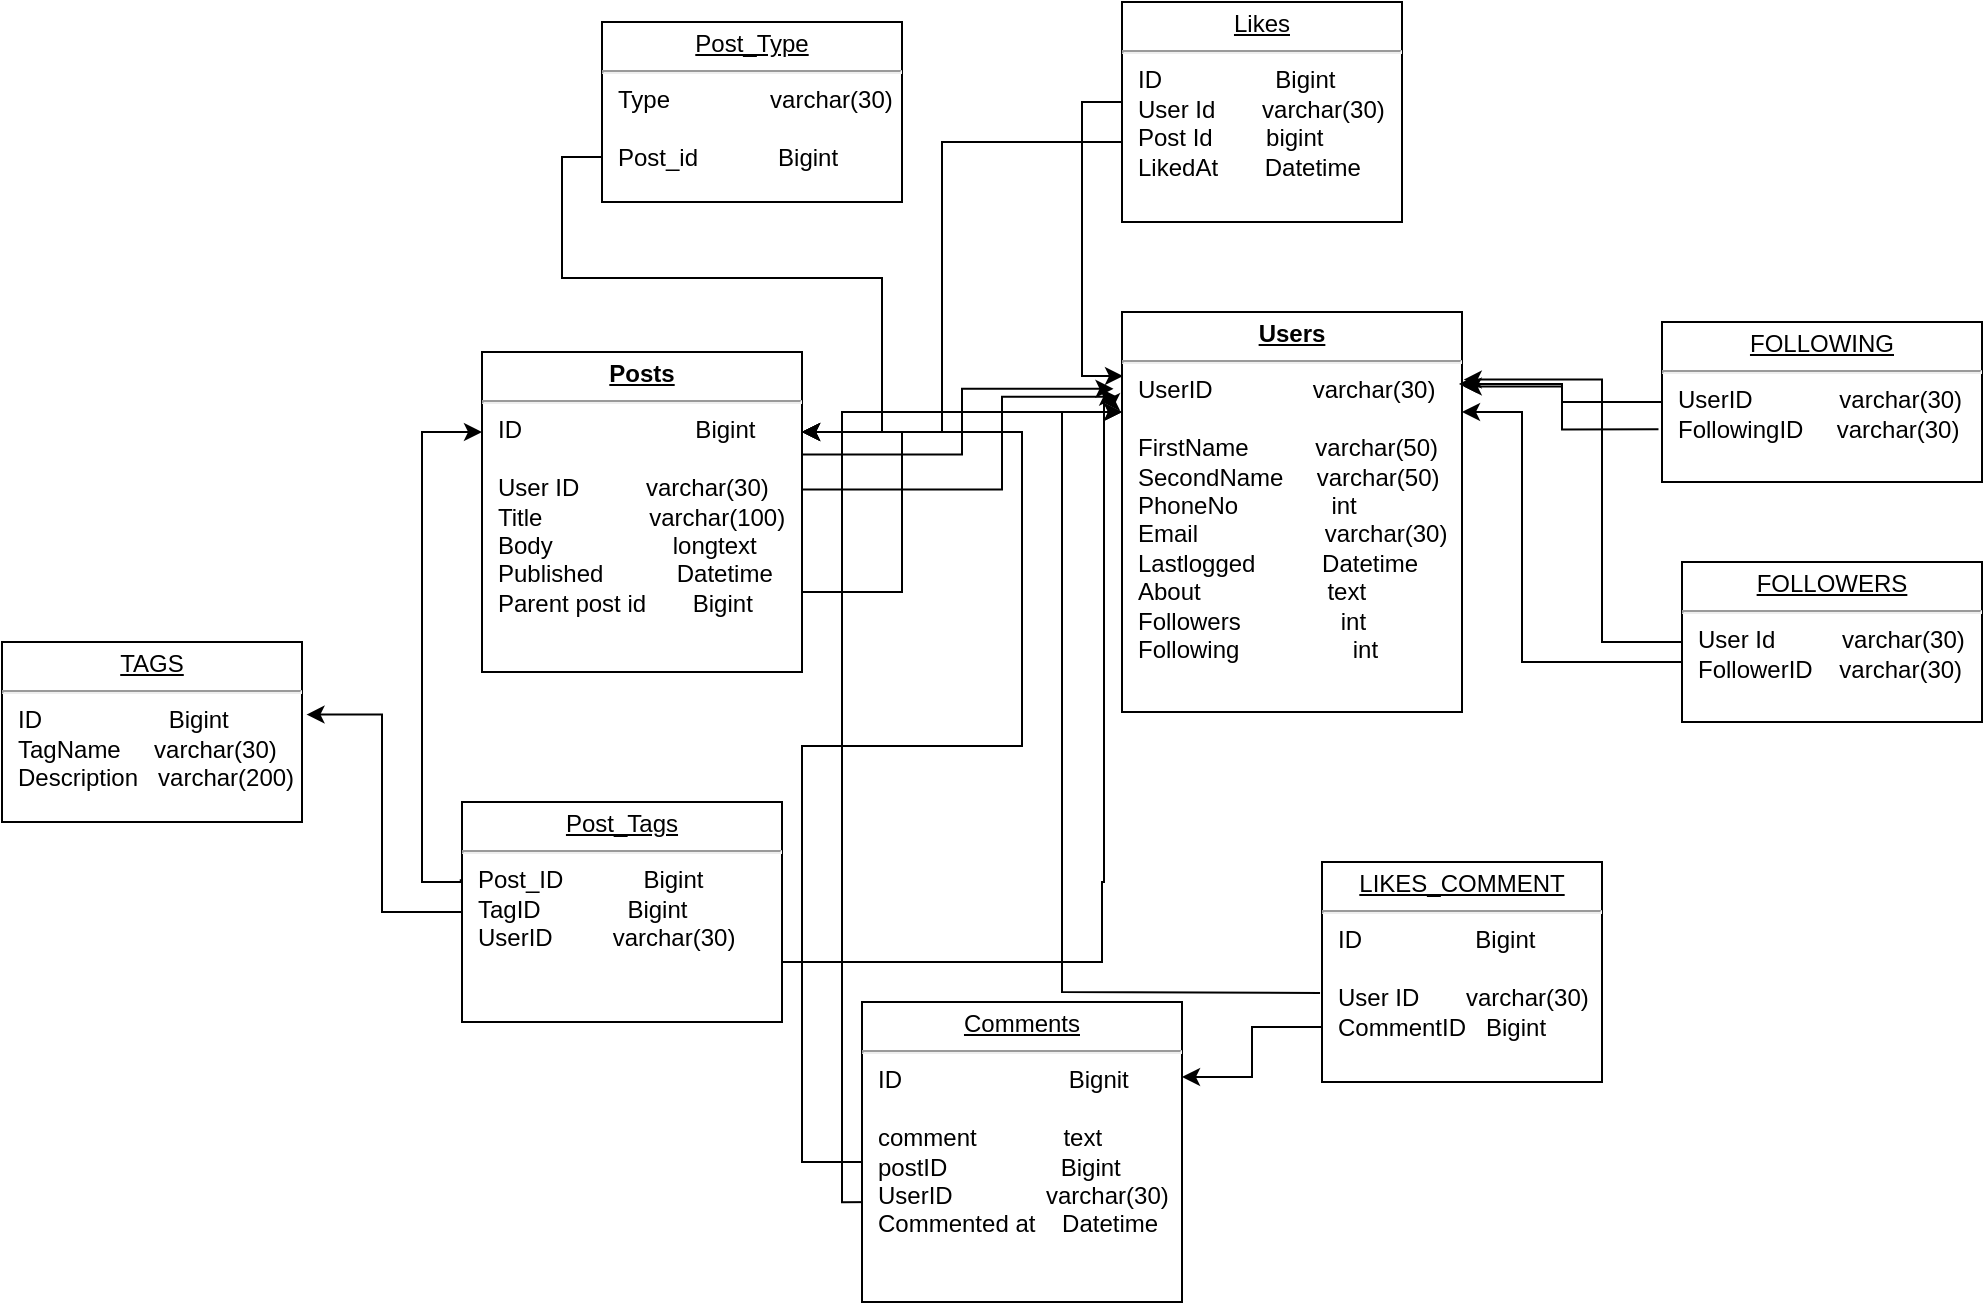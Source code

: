 <mxfile version="21.4.0" type="github">
  <diagram name="Page-1" id="a7904f86-f2b4-8e86-fa97-74104820619b">
    <mxGraphModel dx="690" dy="443" grid="1" gridSize="10" guides="1" tooltips="1" connect="1" arrows="1" fold="1" page="1" pageScale="1" pageWidth="1100" pageHeight="850" background="none" math="0" shadow="0">
      <root>
        <mxCell id="0" />
        <mxCell id="1" parent="0" />
        <mxCell id="QO4GaV0zmRipX5sZa9yT-32" style="edgeStyle=orthogonalEdgeStyle;rounded=0;orthogonalLoop=1;jettySize=auto;html=1;exitX=0;exitY=0.5;exitDx=0;exitDy=0;entryX=1;entryY=0.25;entryDx=0;entryDy=0;" edge="1" parent="1" source="24794b860abc3c2d-24" target="QO4GaV0zmRipX5sZa9yT-4">
          <mxGeometry relative="1" as="geometry">
            <Array as="points">
              <mxPoint x="950" y="750" />
              <mxPoint x="920" y="750" />
              <mxPoint x="920" y="542" />
              <mxPoint x="1030" y="542" />
              <mxPoint x="1030" y="385" />
            </Array>
          </mxGeometry>
        </mxCell>
        <mxCell id="QO4GaV0zmRipX5sZa9yT-34" style="edgeStyle=orthogonalEdgeStyle;rounded=0;orthogonalLoop=1;jettySize=auto;html=1;entryX=0;entryY=0.25;entryDx=0;entryDy=0;exitX=0.063;exitY=0.667;exitDx=0;exitDy=0;exitPerimeter=0;" edge="1" parent="1" source="24794b860abc3c2d-24" target="24794b860abc3c2d-29">
          <mxGeometry relative="1" as="geometry">
            <mxPoint x="940" y="770" as="sourcePoint" />
            <Array as="points">
              <mxPoint x="940" y="770" />
              <mxPoint x="940" y="375" />
            </Array>
          </mxGeometry>
        </mxCell>
        <mxCell id="24794b860abc3c2d-24" value="&lt;p style=&quot;margin: 0px ; margin-top: 4px ; text-align: center ; text-decoration: underline&quot;&gt;Comments&lt;/p&gt;&lt;hr&gt;&lt;p style=&quot;margin: 0px ; margin-left: 8px&quot;&gt;ID&amp;nbsp; &amp;nbsp; &amp;nbsp; &amp;nbsp; &amp;nbsp; &amp;nbsp; &amp;nbsp; &amp;nbsp; &amp;nbsp; &amp;nbsp; &amp;nbsp; &amp;nbsp; &amp;nbsp;Bignit&lt;/p&gt;&lt;p style=&quot;margin: 0px ; margin-left: 8px&quot;&gt;&lt;br&gt;&lt;/p&gt;&lt;p style=&quot;margin: 0px ; margin-left: 8px&quot;&gt;comment&amp;nbsp; &amp;nbsp; &amp;nbsp; &amp;nbsp; &amp;nbsp; &amp;nbsp; &amp;nbsp;text&lt;/p&gt;&lt;p style=&quot;margin: 0px ; margin-left: 8px&quot;&gt;postID&amp;nbsp; &amp;nbsp; &amp;nbsp; &amp;nbsp; &amp;nbsp; &amp;nbsp; &amp;nbsp; &amp;nbsp; &amp;nbsp;Bigint&lt;/p&gt;&lt;p style=&quot;margin: 0px ; margin-left: 8px&quot;&gt;UserID&amp;nbsp; &amp;nbsp; &amp;nbsp; &amp;nbsp; &amp;nbsp; &amp;nbsp; &amp;nbsp; varchar(30)&lt;/p&gt;&lt;p style=&quot;margin: 0px ; margin-left: 8px&quot;&gt;&lt;span style=&quot;background-color: initial;&quot;&gt;Commented at&amp;nbsp; &amp;nbsp; Datetime&lt;/span&gt;&lt;/p&gt;" style="verticalAlign=top;align=left;overflow=fill;fontSize=12;fontFamily=Helvetica;html=1;rounded=0;shadow=0;comic=0;labelBackgroundColor=none;strokeWidth=1" parent="1" vertex="1">
          <mxGeometry x="950" y="670" width="160" height="150" as="geometry" />
        </mxCell>
        <mxCell id="QO4GaV0zmRipX5sZa9yT-24" style="edgeStyle=orthogonalEdgeStyle;rounded=0;orthogonalLoop=1;jettySize=auto;html=1;exitX=0;exitY=0.75;exitDx=0;exitDy=0;entryX=1;entryY=0.25;entryDx=0;entryDy=0;" edge="1" parent="1" source="24794b860abc3c2d-26" target="QO4GaV0zmRipX5sZa9yT-4">
          <mxGeometry relative="1" as="geometry">
            <Array as="points">
              <mxPoint x="800" y="248" />
              <mxPoint x="800" y="308" />
              <mxPoint x="960" y="308" />
              <mxPoint x="960" y="385" />
            </Array>
          </mxGeometry>
        </mxCell>
        <mxCell id="24794b860abc3c2d-26" value="&lt;p style=&quot;margin: 0px ; margin-top: 4px ; text-align: center ; text-decoration: underline&quot;&gt;Post_Type&lt;/p&gt;&lt;hr&gt;&lt;p style=&quot;margin: 0px ; margin-left: 8px&quot;&gt;Type&amp;nbsp; &amp;nbsp; &amp;nbsp; &amp;nbsp; &amp;nbsp; &amp;nbsp; &amp;nbsp; &amp;nbsp;varchar(30)&lt;/p&gt;&lt;p style=&quot;margin: 0px ; margin-left: 8px&quot;&gt;&lt;br&gt;&lt;/p&gt;&lt;p style=&quot;margin: 0px ; margin-left: 8px&quot;&gt;Post_id&amp;nbsp; &amp;nbsp; &amp;nbsp; &amp;nbsp; &amp;nbsp; &amp;nbsp; Bigint&lt;/p&gt;" style="verticalAlign=top;align=left;overflow=fill;fontSize=12;fontFamily=Helvetica;html=1;rounded=0;shadow=0;comic=0;labelBackgroundColor=none;strokeWidth=1" parent="1" vertex="1">
          <mxGeometry x="820" y="180" width="150" height="90" as="geometry" />
        </mxCell>
        <mxCell id="24794b860abc3c2d-29" value="&lt;p style=&quot;margin: 0px ; margin-top: 4px ; text-align: center ; text-decoration: underline&quot;&gt;&lt;b&gt;Users&lt;/b&gt;&lt;/p&gt;&lt;hr&gt;&lt;p style=&quot;margin: 0px ; margin-left: 8px&quot;&gt;UserID&amp;nbsp; &amp;nbsp; &amp;nbsp; &amp;nbsp; &amp;nbsp; &amp;nbsp; &amp;nbsp; &amp;nbsp;varchar(30)&lt;/p&gt;&lt;p style=&quot;margin: 0px ; margin-left: 8px&quot;&gt;&lt;br&gt;&lt;/p&gt;&lt;p style=&quot;margin: 0px ; margin-left: 8px&quot;&gt;FirstName&amp;nbsp; &amp;nbsp; &amp;nbsp; &amp;nbsp; &amp;nbsp; varchar(50)&lt;/p&gt;&lt;p style=&quot;margin: 0px ; margin-left: 8px&quot;&gt;SecondName&amp;nbsp; &amp;nbsp; &amp;nbsp;varchar(50)&lt;/p&gt;&lt;p style=&quot;margin: 0px ; margin-left: 8px&quot;&gt;PhoneNo&amp;nbsp; &amp;nbsp; &amp;nbsp; &amp;nbsp; &amp;nbsp; &amp;nbsp; &amp;nbsp; int&lt;/p&gt;&lt;p style=&quot;margin: 0px ; margin-left: 8px&quot;&gt;Email&amp;nbsp; &amp;nbsp; &amp;nbsp; &amp;nbsp; &amp;nbsp; &amp;nbsp; &amp;nbsp; &amp;nbsp;&lt;span style=&quot;background-color: initial;&quot;&gt;&amp;nbsp; &amp;nbsp;&lt;/span&gt;&lt;span style=&quot;background-color: initial;&quot;&gt;&amp;nbsp;varchar(30)&lt;/span&gt;&lt;/p&gt;&lt;p style=&quot;margin: 0px ; margin-left: 8px&quot;&gt;Lastlogged&amp;nbsp; &amp;nbsp; &amp;nbsp; &amp;nbsp; &amp;nbsp; Datetime&lt;/p&gt;&lt;p style=&quot;margin: 0px ; margin-left: 8px&quot;&gt;About&amp;nbsp; &amp;nbsp; &amp;nbsp; &amp;nbsp; &amp;nbsp; &amp;nbsp; &amp;nbsp; &amp;nbsp; &amp;nbsp; &amp;nbsp;text&lt;/p&gt;&lt;p style=&quot;margin: 0px ; margin-left: 8px&quot;&gt;&lt;span style=&quot;background-color: initial;&quot;&gt;Followers&amp;nbsp; &amp;nbsp; &amp;nbsp; &amp;nbsp; &amp;nbsp; &amp;nbsp; &amp;nbsp; &amp;nbsp;int&lt;/span&gt;&lt;/p&gt;&lt;p style=&quot;margin: 0px ; margin-left: 8px&quot;&gt;&lt;span style=&quot;background-color: initial;&quot;&gt;Following&amp;nbsp; &amp;nbsp; &amp;nbsp; &amp;nbsp; &amp;nbsp; &amp;nbsp; &amp;nbsp; &amp;nbsp; &amp;nbsp;int&lt;/span&gt;&lt;/p&gt;&lt;p style=&quot;margin: 0px ; margin-left: 8px&quot;&gt;&lt;br&gt;&lt;/p&gt;&lt;p style=&quot;margin: 0px ; margin-left: 8px&quot;&gt;&lt;br&gt;&lt;/p&gt;" style="verticalAlign=top;align=left;overflow=fill;fontSize=12;fontFamily=Helvetica;html=1;rounded=0;shadow=0;comic=0;labelBackgroundColor=none;strokeWidth=1" parent="1" vertex="1">
          <mxGeometry x="1080" y="325" width="170" height="200" as="geometry" />
        </mxCell>
        <mxCell id="QO4GaV0zmRipX5sZa9yT-20" style="edgeStyle=orthogonalEdgeStyle;rounded=0;orthogonalLoop=1;jettySize=auto;html=1;exitX=1.001;exitY=0.32;exitDx=0;exitDy=0;entryX=-0.025;entryY=0.192;entryDx=0;entryDy=0;entryPerimeter=0;exitPerimeter=0;" edge="1" parent="1" source="QO4GaV0zmRipX5sZa9yT-4" target="24794b860abc3c2d-29">
          <mxGeometry relative="1" as="geometry" />
        </mxCell>
        <mxCell id="QO4GaV0zmRipX5sZa9yT-38" style="edgeStyle=orthogonalEdgeStyle;rounded=0;orthogonalLoop=1;jettySize=auto;html=1;exitX=0.995;exitY=0.43;exitDx=0;exitDy=0;entryX=-0.014;entryY=0.212;entryDx=0;entryDy=0;entryPerimeter=0;exitPerimeter=0;" edge="1" parent="1" source="QO4GaV0zmRipX5sZa9yT-4" target="24794b860abc3c2d-29">
          <mxGeometry relative="1" as="geometry">
            <Array as="points">
              <mxPoint x="1020" y="414" />
              <mxPoint x="1020" y="367" />
            </Array>
          </mxGeometry>
        </mxCell>
        <mxCell id="QO4GaV0zmRipX5sZa9yT-4" value="&lt;p style=&quot;margin: 0px ; margin-top: 4px ; text-align: center ; text-decoration: underline&quot;&gt;&lt;b&gt;Posts&lt;/b&gt;&lt;/p&gt;&lt;hr&gt;&lt;p style=&quot;margin: 0px ; margin-left: 8px&quot;&gt;ID&amp;nbsp; &amp;nbsp; &amp;nbsp; &amp;nbsp; &amp;nbsp; &amp;nbsp; &amp;nbsp; &amp;nbsp; &amp;nbsp; &amp;nbsp; &amp;nbsp; &amp;nbsp; &amp;nbsp; Bigint&lt;/p&gt;&lt;p style=&quot;margin: 0px ; margin-left: 8px&quot;&gt;&lt;br&gt;User ID&amp;nbsp; &amp;nbsp; &amp;nbsp; &amp;nbsp; &amp;nbsp; varchar(30)&lt;br&gt;Title&amp;nbsp; &amp;nbsp; &amp;nbsp; &amp;nbsp; &amp;nbsp; &amp;nbsp; &amp;nbsp; &amp;nbsp; varchar(100)&lt;/p&gt;&lt;p style=&quot;margin: 0px ; margin-left: 8px&quot;&gt;Body&amp;nbsp; &amp;nbsp; &amp;nbsp; &amp;nbsp; &amp;nbsp; &amp;nbsp; &amp;nbsp; &amp;nbsp; &amp;nbsp; longtext&lt;/p&gt;&lt;p style=&quot;margin: 0px ; margin-left: 8px&quot;&gt;Published&amp;nbsp; &amp;nbsp; &amp;nbsp; &amp;nbsp; &amp;nbsp; &amp;nbsp;Datetime&lt;/p&gt;&lt;p style=&quot;margin: 0px ; margin-left: 8px&quot;&gt;Parent post id&amp;nbsp; &amp;nbsp; &amp;nbsp; &amp;nbsp;Bigint&amp;nbsp;&lt;/p&gt;&lt;p style=&quot;margin: 0px ; margin-left: 8px&quot;&gt;&lt;br&gt;&lt;/p&gt;" style="verticalAlign=top;align=left;overflow=fill;fontSize=12;fontFamily=Helvetica;html=1;rounded=0;shadow=0;comic=0;labelBackgroundColor=none;strokeWidth=1" vertex="1" parent="1">
          <mxGeometry x="760" y="345" width="160" height="160" as="geometry" />
        </mxCell>
        <mxCell id="QO4GaV0zmRipX5sZa9yT-35" style="edgeStyle=orthogonalEdgeStyle;rounded=0;orthogonalLoop=1;jettySize=auto;html=1;exitX=1;exitY=0.5;exitDx=0;exitDy=0;" edge="1" parent="1" source="QO4GaV0zmRipX5sZa9yT-7">
          <mxGeometry relative="1" as="geometry">
            <mxPoint x="1070" y="370" as="targetPoint" />
            <Array as="points">
              <mxPoint x="900" y="650" />
              <mxPoint x="1070" y="650" />
              <mxPoint x="1070" y="610" />
              <mxPoint x="1071" y="610" />
              <mxPoint x="1071" y="370" />
            </Array>
          </mxGeometry>
        </mxCell>
        <mxCell id="QO4GaV0zmRipX5sZa9yT-36" style="edgeStyle=orthogonalEdgeStyle;rounded=0;orthogonalLoop=1;jettySize=auto;html=1;exitX=0;exitY=0.5;exitDx=0;exitDy=0;entryX=1.015;entryY=0.403;entryDx=0;entryDy=0;entryPerimeter=0;" edge="1" parent="1" source="QO4GaV0zmRipX5sZa9yT-7" target="QO4GaV0zmRipX5sZa9yT-17">
          <mxGeometry relative="1" as="geometry" />
        </mxCell>
        <mxCell id="QO4GaV0zmRipX5sZa9yT-37" style="edgeStyle=orthogonalEdgeStyle;rounded=0;orthogonalLoop=1;jettySize=auto;html=1;exitX=-0.004;exitY=0.351;exitDx=0;exitDy=0;entryX=0;entryY=0.25;entryDx=0;entryDy=0;exitPerimeter=0;" edge="1" parent="1" source="QO4GaV0zmRipX5sZa9yT-7" target="QO4GaV0zmRipX5sZa9yT-4">
          <mxGeometry relative="1" as="geometry">
            <Array as="points">
              <mxPoint x="749" y="610" />
              <mxPoint x="730" y="610" />
              <mxPoint x="730" y="385" />
            </Array>
          </mxGeometry>
        </mxCell>
        <mxCell id="QO4GaV0zmRipX5sZa9yT-7" value="&lt;p style=&quot;margin: 0px ; margin-top: 4px ; text-align: center ; text-decoration: underline&quot;&gt;Post_Tags&lt;/p&gt;&lt;hr&gt;&lt;p style=&quot;margin: 0px ; margin-left: 8px&quot;&gt;Post_ID&amp;nbsp; &amp;nbsp; &amp;nbsp; &amp;nbsp; &amp;nbsp; &amp;nbsp; Bigint&lt;/p&gt;&lt;p style=&quot;margin: 0px ; margin-left: 8px&quot;&gt;TagID&amp;nbsp; &amp;nbsp; &amp;nbsp; &amp;nbsp; &amp;nbsp; &amp;nbsp; &amp;nbsp;Bigint&lt;/p&gt;&lt;p style=&quot;margin: 0px ; margin-left: 8px&quot;&gt;UserID&amp;nbsp; &amp;nbsp; &amp;nbsp; &amp;nbsp; &amp;nbsp;varchar(30)&lt;/p&gt;" style="verticalAlign=top;align=left;overflow=fill;fontSize=12;fontFamily=Helvetica;html=1;rounded=0;shadow=0;comic=0;labelBackgroundColor=none;strokeWidth=1" vertex="1" parent="1">
          <mxGeometry x="750" y="570" width="160" height="110" as="geometry" />
        </mxCell>
        <mxCell id="QO4GaV0zmRipX5sZa9yT-29" style="edgeStyle=orthogonalEdgeStyle;rounded=0;orthogonalLoop=1;jettySize=auto;html=1;exitX=0;exitY=0.5;exitDx=0;exitDy=0;entryX=1.005;entryY=0.169;entryDx=0;entryDy=0;entryPerimeter=0;" edge="1" parent="1" source="QO4GaV0zmRipX5sZa9yT-14" target="24794b860abc3c2d-29">
          <mxGeometry relative="1" as="geometry">
            <Array as="points">
              <mxPoint x="1320" y="490" />
              <mxPoint x="1320" y="359" />
            </Array>
          </mxGeometry>
        </mxCell>
        <mxCell id="QO4GaV0zmRipX5sZa9yT-30" style="edgeStyle=orthogonalEdgeStyle;rounded=0;orthogonalLoop=1;jettySize=auto;html=1;exitX=0;exitY=0.75;exitDx=0;exitDy=0;entryX=1;entryY=0.25;entryDx=0;entryDy=0;" edge="1" parent="1" source="QO4GaV0zmRipX5sZa9yT-14" target="24794b860abc3c2d-29">
          <mxGeometry relative="1" as="geometry">
            <Array as="points">
              <mxPoint x="1360" y="500" />
              <mxPoint x="1280" y="500" />
              <mxPoint x="1280" y="375" />
            </Array>
          </mxGeometry>
        </mxCell>
        <mxCell id="QO4GaV0zmRipX5sZa9yT-14" value="&lt;p style=&quot;margin: 0px ; margin-top: 4px ; text-align: center ; text-decoration: underline&quot;&gt;FOLLOWERS&lt;/p&gt;&lt;hr&gt;&lt;p style=&quot;margin: 0px ; margin-left: 8px&quot;&gt;User Id&amp;nbsp; &amp;nbsp; &amp;nbsp; &amp;nbsp; &amp;nbsp; varchar(30)&lt;/p&gt;&lt;p style=&quot;margin: 0px ; margin-left: 8px&quot;&gt;FollowerID&amp;nbsp; &amp;nbsp; varchar(30)&lt;/p&gt;&lt;p style=&quot;margin: 0px ; margin-left: 8px&quot;&gt;&lt;br&gt;&lt;/p&gt;" style="verticalAlign=top;align=left;overflow=fill;fontSize=12;fontFamily=Helvetica;html=1;rounded=0;shadow=0;comic=0;labelBackgroundColor=none;strokeWidth=1" vertex="1" parent="1">
          <mxGeometry x="1360" y="450" width="150" height="80" as="geometry" />
        </mxCell>
        <mxCell id="QO4GaV0zmRipX5sZa9yT-31" style="edgeStyle=orthogonalEdgeStyle;rounded=0;orthogonalLoop=1;jettySize=auto;html=1;exitX=0;exitY=0.75;exitDx=0;exitDy=0;entryX=1;entryY=0.25;entryDx=0;entryDy=0;" edge="1" parent="1" source="QO4GaV0zmRipX5sZa9yT-15" target="24794b860abc3c2d-24">
          <mxGeometry relative="1" as="geometry" />
        </mxCell>
        <mxCell id="QO4GaV0zmRipX5sZa9yT-33" style="edgeStyle=orthogonalEdgeStyle;rounded=0;orthogonalLoop=1;jettySize=auto;html=1;exitX=-0.007;exitY=0.595;exitDx=0;exitDy=0;entryX=0;entryY=0.25;entryDx=0;entryDy=0;exitPerimeter=0;" edge="1" parent="1" source="QO4GaV0zmRipX5sZa9yT-15" target="24794b860abc3c2d-29">
          <mxGeometry relative="1" as="geometry">
            <Array as="points">
              <mxPoint x="1180" y="665" />
              <mxPoint x="1050" y="665" />
              <mxPoint x="1050" y="375" />
            </Array>
          </mxGeometry>
        </mxCell>
        <mxCell id="QO4GaV0zmRipX5sZa9yT-15" value="&lt;p style=&quot;margin: 0px ; margin-top: 4px ; text-align: center ; text-decoration: underline&quot;&gt;LIKES_COMMENT&lt;/p&gt;&lt;hr&gt;&lt;p style=&quot;margin: 0px ; margin-left: 8px&quot;&gt;ID&amp;nbsp; &amp;nbsp; &amp;nbsp; &amp;nbsp; &amp;nbsp; &amp;nbsp; &amp;nbsp; &amp;nbsp; &amp;nbsp;Bigint&lt;/p&gt;&lt;p style=&quot;margin: 0px ; margin-left: 8px&quot;&gt;&lt;br&gt;&lt;/p&gt;&lt;p style=&quot;margin: 0px ; margin-left: 8px&quot;&gt;User ID&amp;nbsp; &amp;nbsp; &amp;nbsp; &amp;nbsp;varchar(30)&lt;/p&gt;&lt;p style=&quot;margin: 0px ; margin-left: 8px&quot;&gt;CommentID&amp;nbsp; &amp;nbsp;Bigint&lt;/p&gt;&lt;p style=&quot;margin: 0px ; margin-left: 8px&quot;&gt;&lt;br&gt;&lt;/p&gt;" style="verticalAlign=top;align=left;overflow=fill;fontSize=12;fontFamily=Helvetica;html=1;rounded=0;shadow=0;comic=0;labelBackgroundColor=none;strokeWidth=1" vertex="1" parent="1">
          <mxGeometry x="1180" y="600" width="140" height="110" as="geometry" />
        </mxCell>
        <mxCell id="QO4GaV0zmRipX5sZa9yT-19" style="edgeStyle=orthogonalEdgeStyle;rounded=0;orthogonalLoop=1;jettySize=auto;html=1;exitX=0;exitY=0.25;exitDx=0;exitDy=0;entryX=0.003;entryY=0.16;entryDx=0;entryDy=0;entryPerimeter=0;" edge="1" parent="1" source="QO4GaV0zmRipX5sZa9yT-16" target="24794b860abc3c2d-29">
          <mxGeometry relative="1" as="geometry">
            <Array as="points">
              <mxPoint x="1080" y="220" />
              <mxPoint x="1060" y="220" />
              <mxPoint x="1060" y="357" />
            </Array>
          </mxGeometry>
        </mxCell>
        <mxCell id="QO4GaV0zmRipX5sZa9yT-26" style="edgeStyle=orthogonalEdgeStyle;rounded=0;orthogonalLoop=1;jettySize=auto;html=1;exitX=0;exitY=0.5;exitDx=0;exitDy=0;entryX=1;entryY=0.25;entryDx=0;entryDy=0;" edge="1" parent="1" source="QO4GaV0zmRipX5sZa9yT-16" target="QO4GaV0zmRipX5sZa9yT-4">
          <mxGeometry relative="1" as="geometry">
            <Array as="points">
              <mxPoint x="1080" y="240" />
              <mxPoint x="990" y="240" />
              <mxPoint x="990" y="385" />
            </Array>
          </mxGeometry>
        </mxCell>
        <mxCell id="QO4GaV0zmRipX5sZa9yT-16" value="&lt;p style=&quot;margin: 0px ; margin-top: 4px ; text-align: center ; text-decoration: underline&quot;&gt;Likes&lt;/p&gt;&lt;hr&gt;&lt;p style=&quot;margin: 0px ; margin-left: 8px&quot;&gt;ID&amp;nbsp; &amp;nbsp; &amp;nbsp; &amp;nbsp; &amp;nbsp; &amp;nbsp; &amp;nbsp; &amp;nbsp; &amp;nbsp;Bigint&lt;/p&gt;&lt;p style=&quot;margin: 0px ; margin-left: 8px&quot;&gt;User Id&amp;nbsp; &amp;nbsp; &amp;nbsp; &amp;nbsp;varchar(30)&lt;/p&gt;&lt;p style=&quot;margin: 0px ; margin-left: 8px&quot;&gt;Post Id&amp;nbsp; &amp;nbsp; &amp;nbsp; &amp;nbsp; bigint&lt;/p&gt;&lt;p style=&quot;margin: 0px ; margin-left: 8px&quot;&gt;LikedAt&amp;nbsp; &amp;nbsp; &amp;nbsp; &amp;nbsp;Datetime&lt;/p&gt;" style="verticalAlign=top;align=left;overflow=fill;fontSize=12;fontFamily=Helvetica;html=1;rounded=0;shadow=0;comic=0;labelBackgroundColor=none;strokeWidth=1" vertex="1" parent="1">
          <mxGeometry x="1080" y="170" width="140" height="110" as="geometry" />
        </mxCell>
        <mxCell id="QO4GaV0zmRipX5sZa9yT-17" value="&lt;p style=&quot;margin: 0px ; margin-top: 4px ; text-align: center ; text-decoration: underline&quot;&gt;TAGS&lt;/p&gt;&lt;hr&gt;&lt;p style=&quot;margin: 0px ; margin-left: 8px&quot;&gt;ID&amp;nbsp; &amp;nbsp; &amp;nbsp; &amp;nbsp; &amp;nbsp; &amp;nbsp; &amp;nbsp; &amp;nbsp; &amp;nbsp; &amp;nbsp;Bigint&lt;/p&gt;&lt;p style=&quot;margin: 0px ; margin-left: 8px&quot;&gt;TagName&amp;nbsp; &amp;nbsp; &amp;nbsp;varchar(30)&lt;/p&gt;&lt;p style=&quot;margin: 0px ; margin-left: 8px&quot;&gt;Description&amp;nbsp; &amp;nbsp;varchar(200)&lt;/p&gt;" style="verticalAlign=top;align=left;overflow=fill;fontSize=12;fontFamily=Helvetica;html=1;rounded=0;shadow=0;comic=0;labelBackgroundColor=none;strokeWidth=1" vertex="1" parent="1">
          <mxGeometry x="520" y="490" width="150" height="90" as="geometry" />
        </mxCell>
        <mxCell id="QO4GaV0zmRipX5sZa9yT-27" style="edgeStyle=orthogonalEdgeStyle;rounded=0;orthogonalLoop=1;jettySize=auto;html=1;exitX=0;exitY=0.5;exitDx=0;exitDy=0;entryX=0.991;entryY=0.18;entryDx=0;entryDy=0;entryPerimeter=0;" edge="1" parent="1" source="QO4GaV0zmRipX5sZa9yT-18" target="24794b860abc3c2d-29">
          <mxGeometry relative="1" as="geometry">
            <Array as="points">
              <mxPoint x="1350" y="370" />
              <mxPoint x="1300" y="370" />
              <mxPoint x="1300" y="361" />
            </Array>
          </mxGeometry>
        </mxCell>
        <mxCell id="QO4GaV0zmRipX5sZa9yT-28" style="edgeStyle=orthogonalEdgeStyle;rounded=0;orthogonalLoop=1;jettySize=auto;html=1;exitX=-0.011;exitY=0.671;exitDx=0;exitDy=0;entryX=1.005;entryY=0.186;entryDx=0;entryDy=0;entryPerimeter=0;exitPerimeter=0;" edge="1" parent="1" source="QO4GaV0zmRipX5sZa9yT-18" target="24794b860abc3c2d-29">
          <mxGeometry relative="1" as="geometry">
            <Array as="points">
              <mxPoint x="1300" y="384" />
              <mxPoint x="1300" y="362" />
            </Array>
          </mxGeometry>
        </mxCell>
        <mxCell id="QO4GaV0zmRipX5sZa9yT-18" value="&lt;p style=&quot;margin: 0px ; margin-top: 4px ; text-align: center ; text-decoration: underline&quot;&gt;FOLLOWING&lt;/p&gt;&lt;hr&gt;&lt;p style=&quot;margin: 0px ; margin-left: 8px&quot;&gt;UserID&amp;nbsp; &amp;nbsp; &amp;nbsp; &amp;nbsp; &amp;nbsp; &amp;nbsp; &amp;nbsp;varchar(30)&lt;/p&gt;&lt;p style=&quot;margin: 0px ; margin-left: 8px&quot;&gt;FollowingID&amp;nbsp; &amp;nbsp; &amp;nbsp;varchar(30)&lt;/p&gt;" style="verticalAlign=top;align=left;overflow=fill;fontSize=12;fontFamily=Helvetica;html=1;rounded=0;shadow=0;comic=0;labelBackgroundColor=none;strokeWidth=1" vertex="1" parent="1">
          <mxGeometry x="1350" y="330" width="160" height="80" as="geometry" />
        </mxCell>
        <mxCell id="QO4GaV0zmRipX5sZa9yT-22" style="edgeStyle=orthogonalEdgeStyle;rounded=0;orthogonalLoop=1;jettySize=auto;html=1;exitX=1;exitY=0.75;exitDx=0;exitDy=0;entryX=1;entryY=0.25;entryDx=0;entryDy=0;" edge="1" parent="1" source="QO4GaV0zmRipX5sZa9yT-4" target="QO4GaV0zmRipX5sZa9yT-4">
          <mxGeometry relative="1" as="geometry">
            <Array as="points">
              <mxPoint x="970" y="465" />
              <mxPoint x="970" y="385" />
            </Array>
          </mxGeometry>
        </mxCell>
      </root>
    </mxGraphModel>
  </diagram>
</mxfile>
